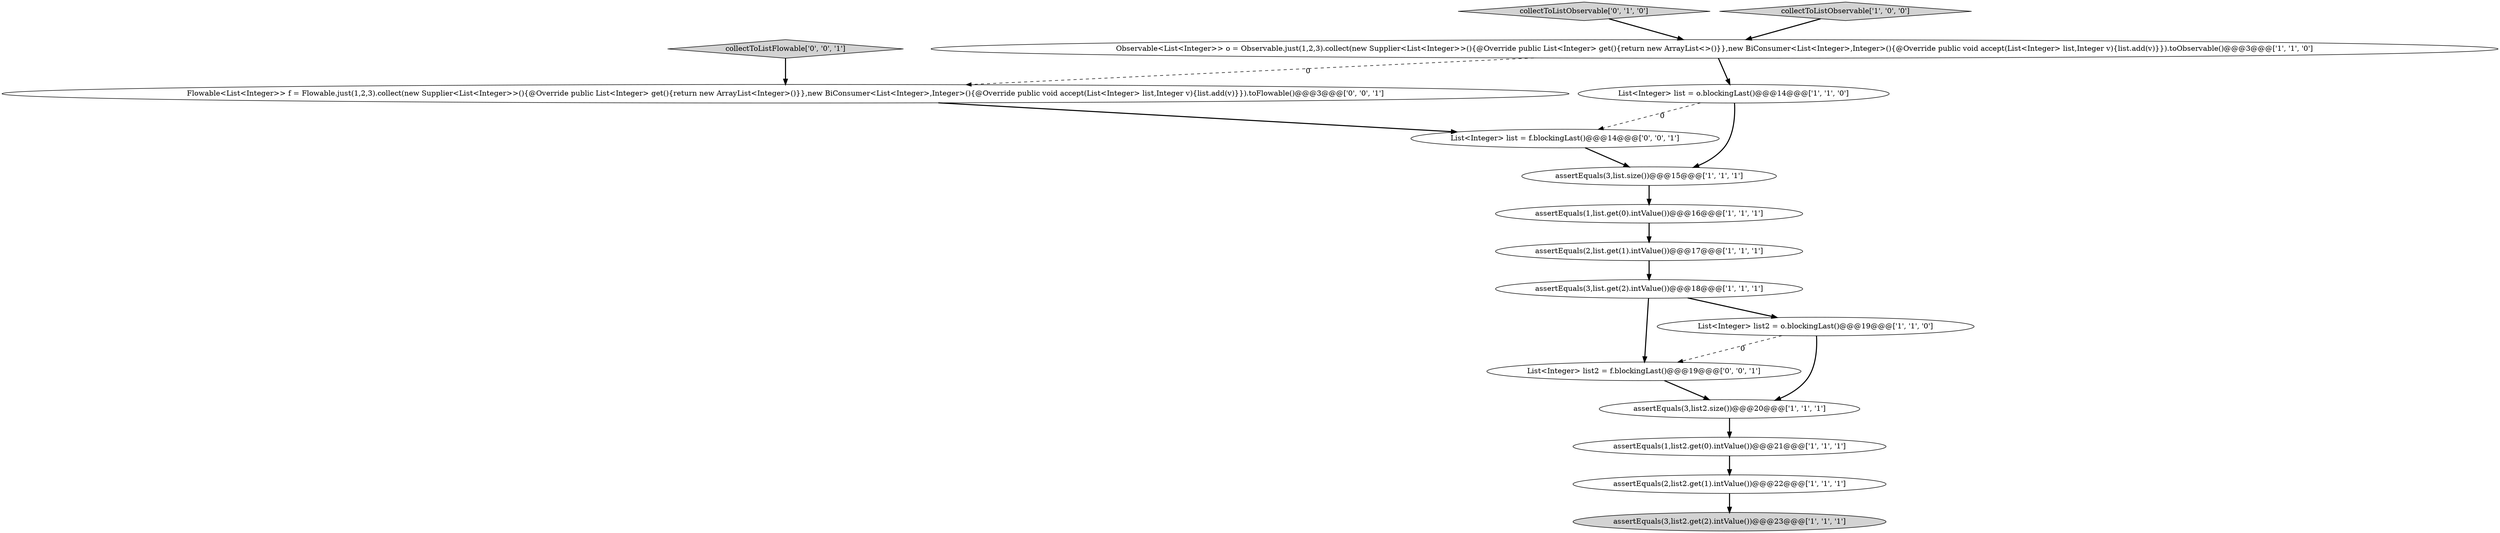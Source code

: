 digraph {
16 [style = filled, label = "collectToListFlowable['0', '0', '1']", fillcolor = lightgray, shape = diamond image = "AAA0AAABBB3BBB"];
4 [style = filled, label = "assertEquals(3,list2.size())@@@20@@@['1', '1', '1']", fillcolor = white, shape = ellipse image = "AAA0AAABBB1BBB"];
11 [style = filled, label = "Observable<List<Integer>> o = Observable.just(1,2,3).collect(new Supplier<List<Integer>>(){@Override public List<Integer> get(){return new ArrayList<>()}},new BiConsumer<List<Integer>,Integer>(){@Override public void accept(List<Integer> list,Integer v){list.add(v)}}).toObservable()@@@3@@@['1', '1', '0']", fillcolor = white, shape = ellipse image = "AAA0AAABBB1BBB"];
3 [style = filled, label = "assertEquals(3,list.size())@@@15@@@['1', '1', '1']", fillcolor = white, shape = ellipse image = "AAA0AAABBB1BBB"];
5 [style = filled, label = "List<Integer> list = o.blockingLast()@@@14@@@['1', '1', '0']", fillcolor = white, shape = ellipse image = "AAA0AAABBB1BBB"];
8 [style = filled, label = "assertEquals(1,list.get(0).intValue())@@@16@@@['1', '1', '1']", fillcolor = white, shape = ellipse image = "AAA0AAABBB1BBB"];
15 [style = filled, label = "List<Integer> list2 = f.blockingLast()@@@19@@@['0', '0', '1']", fillcolor = white, shape = ellipse image = "AAA0AAABBB3BBB"];
9 [style = filled, label = "assertEquals(2,list2.get(1).intValue())@@@22@@@['1', '1', '1']", fillcolor = white, shape = ellipse image = "AAA0AAABBB1BBB"];
10 [style = filled, label = "assertEquals(3,list.get(2).intValue())@@@18@@@['1', '1', '1']", fillcolor = white, shape = ellipse image = "AAA0AAABBB1BBB"];
14 [style = filled, label = "Flowable<List<Integer>> f = Flowable.just(1,2,3).collect(new Supplier<List<Integer>>(){@Override public List<Integer> get(){return new ArrayList<Integer>()}},new BiConsumer<List<Integer>,Integer>(){@Override public void accept(List<Integer> list,Integer v){list.add(v)}}).toFlowable()@@@3@@@['0', '0', '1']", fillcolor = white, shape = ellipse image = "AAA0AAABBB3BBB"];
7 [style = filled, label = "assertEquals(2,list.get(1).intValue())@@@17@@@['1', '1', '1']", fillcolor = white, shape = ellipse image = "AAA0AAABBB1BBB"];
1 [style = filled, label = "assertEquals(1,list2.get(0).intValue())@@@21@@@['1', '1', '1']", fillcolor = white, shape = ellipse image = "AAA0AAABBB1BBB"];
13 [style = filled, label = "List<Integer> list = f.blockingLast()@@@14@@@['0', '0', '1']", fillcolor = white, shape = ellipse image = "AAA0AAABBB3BBB"];
0 [style = filled, label = "List<Integer> list2 = o.blockingLast()@@@19@@@['1', '1', '0']", fillcolor = white, shape = ellipse image = "AAA0AAABBB1BBB"];
12 [style = filled, label = "collectToListObservable['0', '1', '0']", fillcolor = lightgray, shape = diamond image = "AAA0AAABBB2BBB"];
2 [style = filled, label = "assertEquals(3,list2.get(2).intValue())@@@23@@@['1', '1', '1']", fillcolor = lightgray, shape = ellipse image = "AAA0AAABBB1BBB"];
6 [style = filled, label = "collectToListObservable['1', '0', '0']", fillcolor = lightgray, shape = diamond image = "AAA0AAABBB1BBB"];
5->13 [style = dashed, label="0"];
5->3 [style = bold, label=""];
16->14 [style = bold, label=""];
0->15 [style = dashed, label="0"];
11->5 [style = bold, label=""];
4->1 [style = bold, label=""];
1->9 [style = bold, label=""];
14->13 [style = bold, label=""];
10->15 [style = bold, label=""];
13->3 [style = bold, label=""];
0->4 [style = bold, label=""];
7->10 [style = bold, label=""];
9->2 [style = bold, label=""];
3->8 [style = bold, label=""];
6->11 [style = bold, label=""];
11->14 [style = dashed, label="0"];
10->0 [style = bold, label=""];
8->7 [style = bold, label=""];
15->4 [style = bold, label=""];
12->11 [style = bold, label=""];
}
